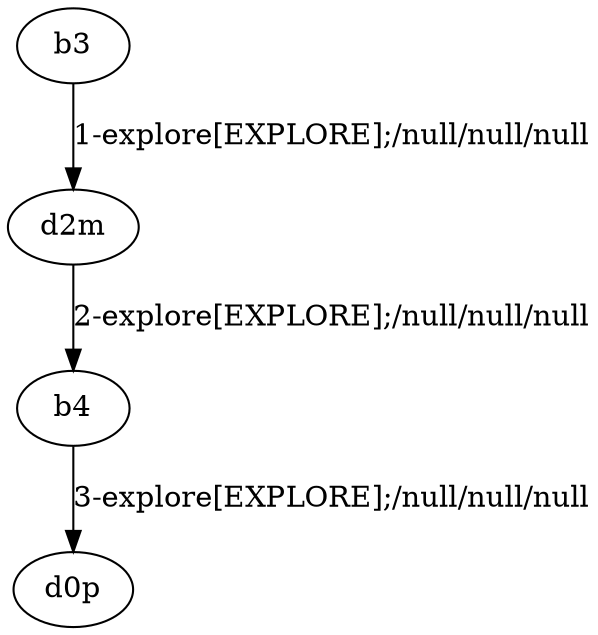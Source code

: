 # Total number of goals covered by this test: 1
# b4 --> d0p

digraph g {
"b3" -> "d2m" [label = "1-explore[EXPLORE];/null/null/null"];
"d2m" -> "b4" [label = "2-explore[EXPLORE];/null/null/null"];
"b4" -> "d0p" [label = "3-explore[EXPLORE];/null/null/null"];
}